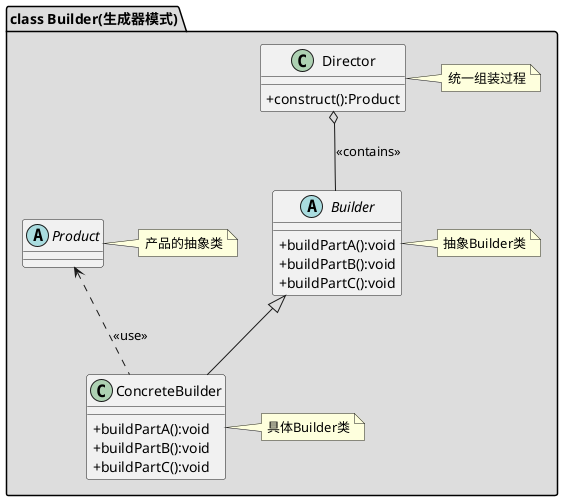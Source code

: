 @startuml
skinparam classAttributeIconSize 0

package "class Builder(生成器模式)" #DDDDDD {
     abstract class Builder
     {
     +buildPartA():void
     +buildPartB():void
     +buildPartC():void
     }
     note right: 抽象Builder类

    class ConcreteBuilder
    {
    +buildPartA():void
    +buildPartB():void
    +buildPartC():void
    }
    note right: 具体Builder类

    class Director
    {
    +construct():Product
    }
    note right:统一组装过程

    abstract class Product
    note right:产品的抽象类

    Director o-- Builder:<<contains>>
    Builder <|-- ConcreteBuilder
    Product <.. ConcreteBuilder:<<use>>
}
@enduml